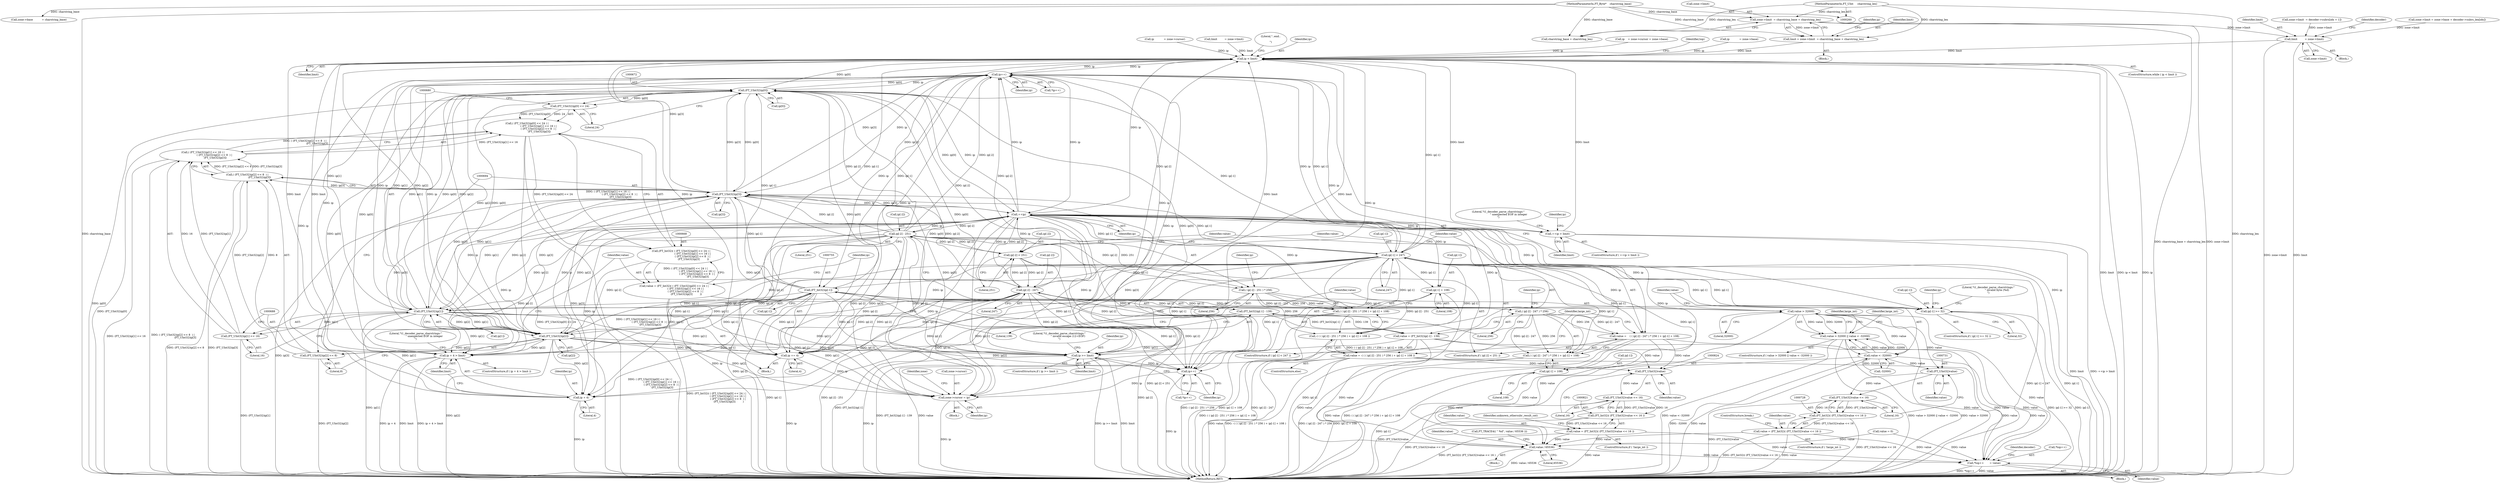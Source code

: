 digraph "0_savannah_f958c48ee431bef8d4d466b40c9cb2d4dbcb7791@integer" {
"1000410" [label="(Call,zone->limit  = charstring_base + charstring_len)"];
"1000262" [label="(MethodParameterIn,FT_Byte*    charstring_base)"];
"1000263" [label="(MethodParameterIn,FT_UInt     charstring_len)"];
"1000408" [label="(Call,limit = zone->limit  = charstring_base + charstring_len)"];
"1000453" [label="(Call,ip < limit)"];
"1000497" [label="(Call,ip++)"];
"1000587" [label="(Call,ip >= limit)"];
"1000596" [label="(Call,ip++)"];
"1002241" [label="(Call,zone->cursor = ip)"];
"1000656" [label="(Call,ip + 4 > limit)"];
"1000657" [label="(Call,ip + 4)"];
"1000671" [label="(Call,(FT_UInt32)ip[0])"];
"1000670" [label="(Call,(FT_UInt32)ip[0] << 24)"];
"1000669" [label="(Call,( (FT_UInt32)ip[0] << 24 ) |\n                            ( (FT_UInt32)ip[1] << 16 ) |\n                            ( (FT_UInt32)ip[2] << 8  ) |\n                              (FT_UInt32)ip[3])"];
"1000667" [label="(Call,(FT_Int32)( ( (FT_UInt32)ip[0] << 24 ) |\n                            ( (FT_UInt32)ip[1] << 16 ) |\n                            ( (FT_UInt32)ip[2] << 8  ) |\n                              (FT_UInt32)ip[3]         ))"];
"1000665" [label="(Call,value = (FT_Int32)( ( (FT_UInt32)ip[0] << 24 ) |\n                            ( (FT_UInt32)ip[1] << 16 ) |\n                            ( (FT_UInt32)ip[2] << 8  ) |\n                              (FT_UInt32)ip[3]         ))"];
"1000703" [label="(Call,value > 32000)"];
"1000702" [label="(Call,value > 32000 || value < -32000)"];
"1000706" [label="(Call,value < -32000)"];
"1000730" [label="(Call,(FT_UInt32)value)"];
"1000729" [label="(Call,(FT_UInt32)value << 16)"];
"1000727" [label="(Call,(FT_Int32)( (FT_UInt32)value << 16 ))"];
"1000725" [label="(Call,value = (FT_Int32)( (FT_UInt32)value << 16 ))"];
"1000899" [label="(Call,value / 65536)"];
"1000902" [label="(Call,*top++       = value)"];
"1000679" [label="(Call,(FT_UInt32)ip[1])"];
"1000678" [label="(Call,(FT_UInt32)ip[1] << 16)"];
"1000677" [label="(Call,( (FT_UInt32)ip[1] << 16 ) |\n                            ( (FT_UInt32)ip[2] << 8  ) |\n                              (FT_UInt32)ip[3])"];
"1000687" [label="(Call,(FT_UInt32)ip[2])"];
"1000686" [label="(Call,(FT_UInt32)ip[2] << 8)"];
"1000685" [label="(Call,( (FT_UInt32)ip[2] << 8  ) |\n                              (FT_UInt32)ip[3])"];
"1000693" [label="(Call,(FT_UInt32)ip[3])"];
"1000698" [label="(Call,ip += 4)"];
"1000765" [label="(Call,++ip)"];
"1000737" [label="(Call,ip[-1] >= 32)"];
"1000745" [label="(Call,ip[-1] < 247)"];
"1000754" [label="(Call,(FT_Int32)ip[-1])"];
"1000753" [label="(Call,(FT_Int32)ip[-1] - 139)"];
"1000751" [label="(Call,value = (FT_Int32)ip[-1] - 139)"];
"1000823" [label="(Call,(FT_UInt32)value)"];
"1000822" [label="(Call,(FT_UInt32)value << 16)"];
"1000820" [label="(Call,(FT_Int32)( (FT_UInt32)value << 16 ))"];
"1000818" [label="(Call,value = (FT_Int32)( (FT_UInt32)value << 16 ))"];
"1000779" [label="(Call,value =    ( ( ip[-2] - 247 ) * 256 ) + ip[-1] + 108)"];
"1000781" [label="(Call,( ( ip[-2] - 247 ) * 256 ) + ip[-1] + 108)"];
"1000790" [label="(Call,ip[-1] + 108)"];
"1000799" [label="(Call,-( ( ( ip[-2] - 251 ) * 256 ) + ip[-1] + 108 ))"];
"1000797" [label="(Call,value = -( ( ( ip[-2] - 251 ) * 256 ) + ip[-1] + 108 ))"];
"1000800" [label="(Call,( ( ip[-2] - 251 ) * 256 ) + ip[-1] + 108)"];
"1000809" [label="(Call,ip[-1] + 108)"];
"1000764" [label="(Call,++ip > limit)"];
"1000773" [label="(Call,ip[-2] < 251)"];
"1000783" [label="(Call,ip[-2] - 247)"];
"1000782" [label="(Call,( ip[-2] - 247 ) * 256)"];
"1000802" [label="(Call,ip[-2] - 251)"];
"1000801" [label="(Call,( ip[-2] - 251 ) * 256)"];
"1002377" [label="(Call,limit         = zone->limit)"];
"1000660" [label="(Identifier,limit)"];
"1002290" [label="(Call,zone->limit  = decoder->subrs[idx + 1])"];
"1000727" [label="(Call,(FT_Int32)( (FT_UInt32)value << 16 ))"];
"1000597" [label="(Identifier,ip)"];
"1000745" [label="(Call,ip[-1] < 247)"];
"1000722" [label="(ControlStructure,if ( !large_int ))"];
"1000744" [label="(ControlStructure,if ( ip[-1] < 247 ))"];
"1000706" [label="(Call,value < -32000)"];
"1000810" [label="(Call,ip[-1])"];
"1000264" [label="(Block,)"];
"1000685" [label="(Call,( (FT_UInt32)ip[2] << 8  ) |\n                              (FT_UInt32)ip[3])"];
"1000693" [label="(Call,(FT_UInt32)ip[3])"];
"1000663" [label="(Literal,\"t1_decoder_parse_charstrings:\"\n                     \" unexpected EOF in integer\n\")"];
"1000760" [label="(Literal,139)"];
"1000780" [label="(Identifier,value)"];
"1000754" [label="(Call,(FT_Int32)ip[-1])"];
"1000738" [label="(Call,ip[-1])"];
"1000417" [label="(Call,ip    = zone->cursor = zone->base)"];
"1000815" [label="(ControlStructure,if ( !large_int ))"];
"1000704" [label="(Identifier,value)"];
"1000689" [label="(Call,ip[2])"];
"1000498" [label="(Identifier,ip)"];
"1000782" [label="(Call,( ip[-2] - 247 ) * 256)"];
"1002241" [label="(Call,zone->cursor = ip)"];
"1000676" [label="(Literal,24)"];
"1000747" [label="(Identifier,ip)"];
"1000736" [label="(ControlStructure,if ( ip[-1] >= 32 ))"];
"1000900" [label="(Identifier,value)"];
"1000497" [label="(Call,ip++)"];
"1000876" [label="(Block,)"];
"1000901" [label="(Literal,65536)"];
"1000818" [label="(Call,value = (FT_Int32)( (FT_UInt32)value << 16 ))"];
"1002384" [label="(Identifier,decoder)"];
"1000819" [label="(Identifier,value)"];
"1000751" [label="(Call,value = (FT_Int32)ip[-1] - 139)"];
"1000700" [label="(Literal,4)"];
"1000799" [label="(Call,-( ( ( ip[-2] - 251 ) * 256 ) + ip[-1] + 108 ))"];
"1000752" [label="(Identifier,value)"];
"1000596" [label="(Call,ip++)"];
"1000679" [label="(Call,(FT_UInt32)ip[1])"];
"1000732" [label="(Identifier,value)"];
"1000496" [label="(Call,*ip++)"];
"1000734" [label="(ControlStructure,break;)"];
"1000906" [label="(Identifier,value)"];
"1000681" [label="(Call,ip[1])"];
"1000669" [label="(Call,( (FT_UInt32)ip[0] << 24 ) |\n                            ( (FT_UInt32)ip[1] << 16 ) |\n                            ( (FT_UInt32)ip[2] << 8  ) |\n                              (FT_UInt32)ip[3])"];
"1000756" [label="(Call,ip[-1])"];
"1000678" [label="(Call,(FT_UInt32)ip[1] << 16)"];
"1002530" [label="(MethodReturn,RET)"];
"1000671" [label="(Call,(FT_UInt32)ip[0])"];
"1000770" [label="(Literal,\"t1_decoder_parse_charstrings:\"\n                         \" unexpected EOF in integer\n\")"];
"1000784" [label="(Call,ip[-2])"];
"1000592" [label="(Literal,\"t1_decoder_parse_charstrings:\"\n                     \" invalid escape (12+EOF)\n\")"];
"1000788" [label="(Literal,247)"];
"1000811" [label="(Identifier,ip)"];
"1000726" [label="(Identifier,value)"];
"1000677" [label="(Call,( (FT_UInt32)ip[1] << 16 ) |\n                            ( (FT_UInt32)ip[2] << 8  ) |\n                              (FT_UInt32)ip[3])"];
"1000699" [label="(Identifier,ip)"];
"1000595" [label="(Call,*ip++)"];
"1000418" [label="(Identifier,ip)"];
"1002245" [label="(Identifier,ip)"];
"1000899" [label="(Call,value / 65536)"];
"1000909" [label="(Identifier,decoder)"];
"1000659" [label="(Literal,4)"];
"1000826" [label="(Literal,16)"];
"1000410" [label="(Call,zone->limit  = charstring_base + charstring_len)"];
"1000588" [label="(Identifier,ip)"];
"1000792" [label="(Identifier,ip)"];
"1000692" [label="(Literal,8)"];
"1000764" [label="(Call,++ip > limit)"];
"1000831" [label="(Literal,\"t1_decoder_parse_charstrings:\"\n                     \" invalid byte (%d)\n\")"];
"1000733" [label="(Literal,16)"];
"1000774" [label="(Call,ip[-2])"];
"1000742" [label="(Literal,32)"];
"1000656" [label="(Call,ip + 4 > limit)"];
"1002247" [label="(Identifier,zone)"];
"1000779" [label="(Call,value =    ( ( ip[-2] - 247 ) * 256 ) + ip[-1] + 108)"];
"1000586" [label="(ControlStructure,if ( ip >= limit ))"];
"1000705" [label="(Literal,32000)"];
"1000655" [label="(ControlStructure,if ( ip + 4 > limit ))"];
"1000459" [label="(Identifier,top)"];
"1000903" [label="(Call,*top++)"];
"1000263" [label="(MethodParameterIn,FT_UInt     charstring_len)"];
"1000737" [label="(Call,ip[-1] >= 32)"];
"1002377" [label="(Call,limit         = zone->limit)"];
"1000452" [label="(ControlStructure,while ( ip < limit ))"];
"1000409" [label="(Identifier,limit)"];
"1000803" [label="(Call,ip[-2])"];
"1000455" [label="(Identifier,limit)"];
"1000795" [label="(Literal,108)"];
"1002181" [label="(Block,)"];
"1000499" [label="(Block,)"];
"1000902" [label="(Call,*top++       = value)"];
"1000823" [label="(Call,(FT_UInt32)value)"];
"1000411" [label="(Call,zone->limit)"];
"1000750" [label="(Literal,247)"];
"1000730" [label="(Call,(FT_UInt32)value)"];
"1000809" [label="(Call,ip[-1] + 108)"];
"1002322" [label="(Call,ip            = zone->base)"];
"1000796" [label="(ControlStructure,else)"];
"1000695" [label="(Call,ip[3])"];
"1000746" [label="(Call,ip[-1])"];
"1002379" [label="(Call,zone->limit)"];
"1002261" [label="(Call,zone->limit = zone->base + decoder->subrs_len[idx])"];
"1000765" [label="(Call,++ip)"];
"1000790" [label="(Call,ip[-1] + 108)"];
"1000814" [label="(Literal,108)"];
"1001597" [label="(Block,)"];
"1000773" [label="(Call,ip[-2] < 251)"];
"1000687" [label="(Call,(FT_UInt32)ip[2])"];
"1000587" [label="(Call,ip >= limit)"];
"1000666" [label="(Identifier,value)"];
"1000468" [label="(Call,value = 0)"];
"1000783" [label="(Call,ip[-2] - 247)"];
"1000658" [label="(Identifier,ip)"];
"1000808" [label="(Literal,256)"];
"1002242" [label="(Call,zone->cursor)"];
"1000791" [label="(Call,ip[-1])"];
"1002372" [label="(Call,ip            = zone->cursor)"];
"1000667" [label="(Call,(FT_Int32)( ( (FT_UInt32)ip[0] << 24 ) |\n                            ( (FT_UInt32)ip[1] << 16 ) |\n                            ( (FT_UInt32)ip[2] << 8  ) |\n                              (FT_UInt32)ip[3]         ))"];
"1000817" [label="(Identifier,large_int)"];
"1000822" [label="(Call,(FT_UInt32)value << 16)"];
"1000665" [label="(Call,value = (FT_Int32)( ( (FT_UInt32)ip[0] << 24 ) |\n                            ( (FT_UInt32)ip[1] << 16 ) |\n                            ( (FT_UInt32)ip[2] << 8  ) |\n                              (FT_UInt32)ip[3]         ))"];
"1000767" [label="(Identifier,limit)"];
"1000725" [label="(Call,value = (FT_Int32)( (FT_UInt32)value << 16 ))"];
"1000896" [label="(Call,FT_TRACE4(( \" %d\", value / 65536 )))"];
"1000684" [label="(Literal,16)"];
"1000798" [label="(Identifier,value)"];
"1002327" [label="(Call,limit         = zone->limit)"];
"1000262" [label="(MethodParameterIn,FT_Byte*    charstring_base)"];
"1000414" [label="(Call,charstring_base + charstring_len)"];
"1000766" [label="(Identifier,ip)"];
"1000753" [label="(Call,(FT_Int32)ip[-1] - 139)"];
"1002518" [label="(Literal,\"..end..\n\n\")"];
"1000801" [label="(Call,( ip[-2] - 251 ) * 256)"];
"1000703" [label="(Call,value > 32000)"];
"1000670" [label="(Call,(FT_UInt32)ip[0] << 24)"];
"1000589" [label="(Identifier,limit)"];
"1000800" [label="(Call,( ( ip[-2] - 251 ) * 256 ) + ip[-1] + 108)"];
"1000454" [label="(Identifier,ip)"];
"1000724" [label="(Identifier,large_int)"];
"1000897" [label="(Block,)"];
"1000807" [label="(Literal,251)"];
"1000708" [label="(Call,-32000)"];
"1000712" [label="(Identifier,large_int)"];
"1000825" [label="(Identifier,value)"];
"1000686" [label="(Call,(FT_UInt32)ip[2] << 8)"];
"1000453" [label="(Call,ip < limit)"];
"1000839" [label="(Identifier,unknown_othersubr_result_cnt)"];
"1000408" [label="(Call,limit = zone->limit  = charstring_base + charstring_len)"];
"1000707" [label="(Identifier,value)"];
"1000781" [label="(Call,( ( ip[-2] - 247 ) * 256 ) + ip[-1] + 108)"];
"1000775" [label="(Identifier,ip)"];
"1000772" [label="(ControlStructure,if ( ip[-2] < 251 ))"];
"1002378" [label="(Identifier,limit)"];
"1000763" [label="(ControlStructure,if ( ++ip > limit ))"];
"1000802" [label="(Call,ip[-2] - 251)"];
"1000698" [label="(Call,ip += 4)"];
"1000789" [label="(Literal,256)"];
"1000820" [label="(Call,(FT_Int32)( (FT_UInt32)value << 16 ))"];
"1000702" [label="(Call,value > 32000 || value < -32000)"];
"1000701" [label="(ControlStructure,if ( value > 32000 || value < -32000 ))"];
"1000673" [label="(Call,ip[0])"];
"1000657" [label="(Call,ip + 4)"];
"1000778" [label="(Literal,251)"];
"1000403" [label="(Call,zone->base           = charstring_base)"];
"1000797" [label="(Call,value = -( ( ( ip[-2] - 251 ) * 256 ) + ip[-1] + 108 ))"];
"1000729" [label="(Call,(FT_UInt32)value << 16)"];
"1000410" -> "1000408"  [label="AST: "];
"1000410" -> "1000414"  [label="CFG: "];
"1000411" -> "1000410"  [label="AST: "];
"1000414" -> "1000410"  [label="AST: "];
"1000408" -> "1000410"  [label="CFG: "];
"1000410" -> "1002530"  [label="DDG: zone->limit"];
"1000410" -> "1002530"  [label="DDG: charstring_base + charstring_len"];
"1000410" -> "1000408"  [label="DDG: zone->limit"];
"1000262" -> "1000410"  [label="DDG: charstring_base"];
"1000263" -> "1000410"  [label="DDG: charstring_len"];
"1000410" -> "1002377"  [label="DDG: zone->limit"];
"1000262" -> "1000260"  [label="AST: "];
"1000262" -> "1002530"  [label="DDG: charstring_base"];
"1000262" -> "1000403"  [label="DDG: charstring_base"];
"1000262" -> "1000408"  [label="DDG: charstring_base"];
"1000262" -> "1000414"  [label="DDG: charstring_base"];
"1000263" -> "1000260"  [label="AST: "];
"1000263" -> "1002530"  [label="DDG: charstring_len"];
"1000263" -> "1000408"  [label="DDG: charstring_len"];
"1000263" -> "1000414"  [label="DDG: charstring_len"];
"1000408" -> "1000264"  [label="AST: "];
"1000409" -> "1000408"  [label="AST: "];
"1000418" -> "1000408"  [label="CFG: "];
"1000408" -> "1000453"  [label="DDG: limit"];
"1000453" -> "1000452"  [label="AST: "];
"1000453" -> "1000455"  [label="CFG: "];
"1000454" -> "1000453"  [label="AST: "];
"1000455" -> "1000453"  [label="AST: "];
"1000459" -> "1000453"  [label="CFG: "];
"1002518" -> "1000453"  [label="CFG: "];
"1000453" -> "1002530"  [label="DDG: limit"];
"1000453" -> "1002530"  [label="DDG: ip < limit"];
"1000453" -> "1002530"  [label="DDG: ip"];
"1000693" -> "1000453"  [label="DDG: ip[3]"];
"1000687" -> "1000453"  [label="DDG: ip[2]"];
"1000802" -> "1000453"  [label="DDG: ip[-2]"];
"1000497" -> "1000453"  [label="DDG: ip"];
"1000596" -> "1000453"  [label="DDG: ip"];
"1000698" -> "1000453"  [label="DDG: ip"];
"1000783" -> "1000453"  [label="DDG: ip[-2]"];
"1000765" -> "1000453"  [label="DDG: ip"];
"1000417" -> "1000453"  [label="DDG: ip"];
"1000671" -> "1000453"  [label="DDG: ip[0]"];
"1000754" -> "1000453"  [label="DDG: ip[-1]"];
"1000679" -> "1000453"  [label="DDG: ip[1]"];
"1002322" -> "1000453"  [label="DDG: ip"];
"1002372" -> "1000453"  [label="DDG: ip"];
"1000745" -> "1000453"  [label="DDG: ip[-1]"];
"1000587" -> "1000453"  [label="DDG: limit"];
"1000656" -> "1000453"  [label="DDG: limit"];
"1000764" -> "1000453"  [label="DDG: limit"];
"1002377" -> "1000453"  [label="DDG: limit"];
"1002327" -> "1000453"  [label="DDG: limit"];
"1000453" -> "1000497"  [label="DDG: ip"];
"1000453" -> "1000587"  [label="DDG: limit"];
"1000453" -> "1000656"  [label="DDG: limit"];
"1000453" -> "1000764"  [label="DDG: limit"];
"1000497" -> "1000496"  [label="AST: "];
"1000497" -> "1000498"  [label="CFG: "];
"1000498" -> "1000497"  [label="AST: "];
"1000496" -> "1000497"  [label="CFG: "];
"1000497" -> "1002530"  [label="DDG: ip"];
"1000693" -> "1000497"  [label="DDG: ip[3]"];
"1000687" -> "1000497"  [label="DDG: ip[2]"];
"1000802" -> "1000497"  [label="DDG: ip[-2]"];
"1000783" -> "1000497"  [label="DDG: ip[-2]"];
"1000671" -> "1000497"  [label="DDG: ip[0]"];
"1000679" -> "1000497"  [label="DDG: ip[1]"];
"1000754" -> "1000497"  [label="DDG: ip[-1]"];
"1000745" -> "1000497"  [label="DDG: ip[-1]"];
"1000765" -> "1000497"  [label="DDG: ip"];
"1000497" -> "1000587"  [label="DDG: ip"];
"1000497" -> "1000656"  [label="DDG: ip"];
"1000497" -> "1000657"  [label="DDG: ip"];
"1000497" -> "1000671"  [label="DDG: ip"];
"1000497" -> "1000679"  [label="DDG: ip"];
"1000497" -> "1000687"  [label="DDG: ip"];
"1000497" -> "1000693"  [label="DDG: ip"];
"1000497" -> "1000698"  [label="DDG: ip"];
"1000497" -> "1000737"  [label="DDG: ip"];
"1000497" -> "1000745"  [label="DDG: ip"];
"1000497" -> "1000754"  [label="DDG: ip"];
"1000497" -> "1000765"  [label="DDG: ip"];
"1000497" -> "1002241"  [label="DDG: ip"];
"1000587" -> "1000586"  [label="AST: "];
"1000587" -> "1000589"  [label="CFG: "];
"1000588" -> "1000587"  [label="AST: "];
"1000589" -> "1000587"  [label="AST: "];
"1000592" -> "1000587"  [label="CFG: "];
"1000597" -> "1000587"  [label="CFG: "];
"1000587" -> "1002530"  [label="DDG: limit"];
"1000587" -> "1002530"  [label="DDG: ip"];
"1000587" -> "1002530"  [label="DDG: ip >= limit"];
"1000693" -> "1000587"  [label="DDG: ip[3]"];
"1000687" -> "1000587"  [label="DDG: ip[2]"];
"1000802" -> "1000587"  [label="DDG: ip[-2]"];
"1000783" -> "1000587"  [label="DDG: ip[-2]"];
"1000671" -> "1000587"  [label="DDG: ip[0]"];
"1000754" -> "1000587"  [label="DDG: ip[-1]"];
"1000679" -> "1000587"  [label="DDG: ip[1]"];
"1000745" -> "1000587"  [label="DDG: ip[-1]"];
"1000765" -> "1000587"  [label="DDG: ip"];
"1000587" -> "1000596"  [label="DDG: ip"];
"1000596" -> "1000595"  [label="AST: "];
"1000596" -> "1000597"  [label="CFG: "];
"1000597" -> "1000596"  [label="AST: "];
"1000595" -> "1000596"  [label="CFG: "];
"1000596" -> "1002530"  [label="DDG: ip"];
"1000693" -> "1000596"  [label="DDG: ip[3]"];
"1000687" -> "1000596"  [label="DDG: ip[2]"];
"1000802" -> "1000596"  [label="DDG: ip[-2]"];
"1000783" -> "1000596"  [label="DDG: ip[-2]"];
"1000671" -> "1000596"  [label="DDG: ip[0]"];
"1000754" -> "1000596"  [label="DDG: ip[-1]"];
"1000679" -> "1000596"  [label="DDG: ip[1]"];
"1000745" -> "1000596"  [label="DDG: ip[-1]"];
"1000765" -> "1000596"  [label="DDG: ip"];
"1000596" -> "1002241"  [label="DDG: ip"];
"1002241" -> "1002181"  [label="AST: "];
"1002241" -> "1002245"  [label="CFG: "];
"1002242" -> "1002241"  [label="AST: "];
"1002245" -> "1002241"  [label="AST: "];
"1002247" -> "1002241"  [label="CFG: "];
"1002241" -> "1002530"  [label="DDG: ip"];
"1000693" -> "1002241"  [label="DDG: ip[3]"];
"1000687" -> "1002241"  [label="DDG: ip[2]"];
"1000802" -> "1002241"  [label="DDG: ip[-2]"];
"1000698" -> "1002241"  [label="DDG: ip"];
"1000783" -> "1002241"  [label="DDG: ip[-2]"];
"1000765" -> "1002241"  [label="DDG: ip"];
"1000671" -> "1002241"  [label="DDG: ip[0]"];
"1000754" -> "1002241"  [label="DDG: ip[-1]"];
"1000679" -> "1002241"  [label="DDG: ip[1]"];
"1000745" -> "1002241"  [label="DDG: ip[-1]"];
"1000656" -> "1000655"  [label="AST: "];
"1000656" -> "1000660"  [label="CFG: "];
"1000657" -> "1000656"  [label="AST: "];
"1000660" -> "1000656"  [label="AST: "];
"1000663" -> "1000656"  [label="CFG: "];
"1000666" -> "1000656"  [label="CFG: "];
"1000656" -> "1002530"  [label="DDG: ip + 4 > limit"];
"1000656" -> "1002530"  [label="DDG: limit"];
"1000656" -> "1002530"  [label="DDG: ip + 4"];
"1000693" -> "1000656"  [label="DDG: ip[3]"];
"1000687" -> "1000656"  [label="DDG: ip[2]"];
"1000802" -> "1000656"  [label="DDG: ip[-2]"];
"1000783" -> "1000656"  [label="DDG: ip[-2]"];
"1000671" -> "1000656"  [label="DDG: ip[0]"];
"1000754" -> "1000656"  [label="DDG: ip[-1]"];
"1000679" -> "1000656"  [label="DDG: ip[1]"];
"1000745" -> "1000656"  [label="DDG: ip[-1]"];
"1000765" -> "1000656"  [label="DDG: ip"];
"1000657" -> "1000659"  [label="CFG: "];
"1000658" -> "1000657"  [label="AST: "];
"1000659" -> "1000657"  [label="AST: "];
"1000660" -> "1000657"  [label="CFG: "];
"1000657" -> "1002530"  [label="DDG: ip"];
"1000693" -> "1000657"  [label="DDG: ip[3]"];
"1000687" -> "1000657"  [label="DDG: ip[2]"];
"1000802" -> "1000657"  [label="DDG: ip[-2]"];
"1000783" -> "1000657"  [label="DDG: ip[-2]"];
"1000671" -> "1000657"  [label="DDG: ip[0]"];
"1000754" -> "1000657"  [label="DDG: ip[-1]"];
"1000679" -> "1000657"  [label="DDG: ip[1]"];
"1000745" -> "1000657"  [label="DDG: ip[-1]"];
"1000765" -> "1000657"  [label="DDG: ip"];
"1000671" -> "1000670"  [label="AST: "];
"1000671" -> "1000673"  [label="CFG: "];
"1000672" -> "1000671"  [label="AST: "];
"1000673" -> "1000671"  [label="AST: "];
"1000676" -> "1000671"  [label="CFG: "];
"1000671" -> "1002530"  [label="DDG: ip[0]"];
"1000671" -> "1000670"  [label="DDG: ip[0]"];
"1000693" -> "1000671"  [label="DDG: ip[3]"];
"1000687" -> "1000671"  [label="DDG: ip[2]"];
"1000802" -> "1000671"  [label="DDG: ip[-2]"];
"1000783" -> "1000671"  [label="DDG: ip[-2]"];
"1000754" -> "1000671"  [label="DDG: ip[-1]"];
"1000679" -> "1000671"  [label="DDG: ip[1]"];
"1000745" -> "1000671"  [label="DDG: ip[-1]"];
"1000765" -> "1000671"  [label="DDG: ip"];
"1000671" -> "1000679"  [label="DDG: ip[0]"];
"1000671" -> "1000687"  [label="DDG: ip[0]"];
"1000671" -> "1000693"  [label="DDG: ip[0]"];
"1000671" -> "1000698"  [label="DDG: ip[0]"];
"1000671" -> "1000765"  [label="DDG: ip[0]"];
"1000670" -> "1000669"  [label="AST: "];
"1000670" -> "1000676"  [label="CFG: "];
"1000676" -> "1000670"  [label="AST: "];
"1000680" -> "1000670"  [label="CFG: "];
"1000670" -> "1002530"  [label="DDG: (FT_UInt32)ip[0]"];
"1000670" -> "1000669"  [label="DDG: (FT_UInt32)ip[0]"];
"1000670" -> "1000669"  [label="DDG: 24"];
"1000669" -> "1000667"  [label="AST: "];
"1000669" -> "1000677"  [label="CFG: "];
"1000677" -> "1000669"  [label="AST: "];
"1000667" -> "1000669"  [label="CFG: "];
"1000669" -> "1002530"  [label="DDG: ( (FT_UInt32)ip[1] << 16 ) |\n                            ( (FT_UInt32)ip[2] << 8  ) |\n                              (FT_UInt32)ip[3]"];
"1000669" -> "1002530"  [label="DDG: (FT_UInt32)ip[0] << 24"];
"1000669" -> "1000667"  [label="DDG: (FT_UInt32)ip[0] << 24"];
"1000669" -> "1000667"  [label="DDG: ( (FT_UInt32)ip[1] << 16 ) |\n                            ( (FT_UInt32)ip[2] << 8  ) |\n                              (FT_UInt32)ip[3]"];
"1000677" -> "1000669"  [label="DDG: (FT_UInt32)ip[1] << 16"];
"1000677" -> "1000669"  [label="DDG: ( (FT_UInt32)ip[2] << 8  ) |\n                              (FT_UInt32)ip[3]"];
"1000667" -> "1000665"  [label="AST: "];
"1000668" -> "1000667"  [label="AST: "];
"1000665" -> "1000667"  [label="CFG: "];
"1000667" -> "1002530"  [label="DDG: ( (FT_UInt32)ip[0] << 24 ) |\n                            ( (FT_UInt32)ip[1] << 16 ) |\n                            ( (FT_UInt32)ip[2] << 8  ) |\n                              (FT_UInt32)ip[3]"];
"1000667" -> "1000665"  [label="DDG: ( (FT_UInt32)ip[0] << 24 ) |\n                            ( (FT_UInt32)ip[1] << 16 ) |\n                            ( (FT_UInt32)ip[2] << 8  ) |\n                              (FT_UInt32)ip[3]"];
"1000665" -> "1000499"  [label="AST: "];
"1000666" -> "1000665"  [label="AST: "];
"1000699" -> "1000665"  [label="CFG: "];
"1000665" -> "1002530"  [label="DDG: (FT_Int32)( ( (FT_UInt32)ip[0] << 24 ) |\n                            ( (FT_UInt32)ip[1] << 16 ) |\n                            ( (FT_UInt32)ip[2] << 8  ) |\n                              (FT_UInt32)ip[3]         )"];
"1000665" -> "1000703"  [label="DDG: value"];
"1000703" -> "1000702"  [label="AST: "];
"1000703" -> "1000705"  [label="CFG: "];
"1000704" -> "1000703"  [label="AST: "];
"1000705" -> "1000703"  [label="AST: "];
"1000707" -> "1000703"  [label="CFG: "];
"1000702" -> "1000703"  [label="CFG: "];
"1000703" -> "1002530"  [label="DDG: value"];
"1000703" -> "1000702"  [label="DDG: value"];
"1000703" -> "1000702"  [label="DDG: 32000"];
"1000703" -> "1000706"  [label="DDG: value"];
"1000703" -> "1000730"  [label="DDG: value"];
"1000703" -> "1000899"  [label="DDG: value"];
"1000703" -> "1000902"  [label="DDG: value"];
"1000702" -> "1000701"  [label="AST: "];
"1000702" -> "1000706"  [label="CFG: "];
"1000706" -> "1000702"  [label="AST: "];
"1000712" -> "1000702"  [label="CFG: "];
"1000724" -> "1000702"  [label="CFG: "];
"1000702" -> "1002530"  [label="DDG: value < -32000"];
"1000702" -> "1002530"  [label="DDG: value > 32000 || value < -32000"];
"1000702" -> "1002530"  [label="DDG: value > 32000"];
"1000706" -> "1000702"  [label="DDG: value"];
"1000706" -> "1000702"  [label="DDG: -32000"];
"1000706" -> "1000708"  [label="CFG: "];
"1000707" -> "1000706"  [label="AST: "];
"1000708" -> "1000706"  [label="AST: "];
"1000706" -> "1002530"  [label="DDG: -32000"];
"1000706" -> "1002530"  [label="DDG: value"];
"1000708" -> "1000706"  [label="DDG: 32000"];
"1000706" -> "1000730"  [label="DDG: value"];
"1000706" -> "1000899"  [label="DDG: value"];
"1000706" -> "1000902"  [label="DDG: value"];
"1000730" -> "1000729"  [label="AST: "];
"1000730" -> "1000732"  [label="CFG: "];
"1000731" -> "1000730"  [label="AST: "];
"1000732" -> "1000730"  [label="AST: "];
"1000733" -> "1000730"  [label="CFG: "];
"1000730" -> "1000729"  [label="DDG: value"];
"1000729" -> "1000727"  [label="AST: "];
"1000729" -> "1000733"  [label="CFG: "];
"1000733" -> "1000729"  [label="AST: "];
"1000727" -> "1000729"  [label="CFG: "];
"1000729" -> "1002530"  [label="DDG: (FT_UInt32)value"];
"1000729" -> "1000727"  [label="DDG: (FT_UInt32)value"];
"1000729" -> "1000727"  [label="DDG: 16"];
"1000727" -> "1000725"  [label="AST: "];
"1000728" -> "1000727"  [label="AST: "];
"1000725" -> "1000727"  [label="CFG: "];
"1000727" -> "1002530"  [label="DDG: (FT_UInt32)value << 16"];
"1000727" -> "1000725"  [label="DDG: (FT_UInt32)value << 16"];
"1000725" -> "1000722"  [label="AST: "];
"1000726" -> "1000725"  [label="AST: "];
"1000734" -> "1000725"  [label="CFG: "];
"1000725" -> "1002530"  [label="DDG: (FT_Int32)( (FT_UInt32)value << 16 )"];
"1000725" -> "1002530"  [label="DDG: value"];
"1000725" -> "1000899"  [label="DDG: value"];
"1000725" -> "1000902"  [label="DDG: value"];
"1000899" -> "1000897"  [label="AST: "];
"1000899" -> "1000901"  [label="CFG: "];
"1000900" -> "1000899"  [label="AST: "];
"1000901" -> "1000899"  [label="AST: "];
"1000896" -> "1000899"  [label="CFG: "];
"1000899" -> "1002530"  [label="DDG: value / 65536"];
"1000779" -> "1000899"  [label="DDG: value"];
"1000468" -> "1000899"  [label="DDG: value"];
"1000751" -> "1000899"  [label="DDG: value"];
"1000818" -> "1000899"  [label="DDG: value"];
"1000797" -> "1000899"  [label="DDG: value"];
"1000899" -> "1000902"  [label="DDG: value"];
"1000902" -> "1000876"  [label="AST: "];
"1000902" -> "1000906"  [label="CFG: "];
"1000903" -> "1000902"  [label="AST: "];
"1000906" -> "1000902"  [label="AST: "];
"1000909" -> "1000902"  [label="CFG: "];
"1000902" -> "1002530"  [label="DDG: value"];
"1000902" -> "1002530"  [label="DDG: *top++"];
"1000779" -> "1000902"  [label="DDG: value"];
"1000468" -> "1000902"  [label="DDG: value"];
"1000751" -> "1000902"  [label="DDG: value"];
"1000818" -> "1000902"  [label="DDG: value"];
"1000797" -> "1000902"  [label="DDG: value"];
"1000679" -> "1000678"  [label="AST: "];
"1000679" -> "1000681"  [label="CFG: "];
"1000680" -> "1000679"  [label="AST: "];
"1000681" -> "1000679"  [label="AST: "];
"1000684" -> "1000679"  [label="CFG: "];
"1000679" -> "1002530"  [label="DDG: ip[1]"];
"1000679" -> "1000678"  [label="DDG: ip[1]"];
"1000693" -> "1000679"  [label="DDG: ip[3]"];
"1000687" -> "1000679"  [label="DDG: ip[2]"];
"1000802" -> "1000679"  [label="DDG: ip[-2]"];
"1000783" -> "1000679"  [label="DDG: ip[-2]"];
"1000754" -> "1000679"  [label="DDG: ip[-1]"];
"1000745" -> "1000679"  [label="DDG: ip[-1]"];
"1000765" -> "1000679"  [label="DDG: ip"];
"1000679" -> "1000687"  [label="DDG: ip[1]"];
"1000679" -> "1000693"  [label="DDG: ip[1]"];
"1000679" -> "1000698"  [label="DDG: ip[1]"];
"1000679" -> "1000765"  [label="DDG: ip[1]"];
"1000678" -> "1000677"  [label="AST: "];
"1000678" -> "1000684"  [label="CFG: "];
"1000684" -> "1000678"  [label="AST: "];
"1000688" -> "1000678"  [label="CFG: "];
"1000678" -> "1002530"  [label="DDG: (FT_UInt32)ip[1]"];
"1000678" -> "1000677"  [label="DDG: (FT_UInt32)ip[1]"];
"1000678" -> "1000677"  [label="DDG: 16"];
"1000677" -> "1000685"  [label="CFG: "];
"1000685" -> "1000677"  [label="AST: "];
"1000677" -> "1002530"  [label="DDG: (FT_UInt32)ip[1] << 16"];
"1000677" -> "1002530"  [label="DDG: ( (FT_UInt32)ip[2] << 8  ) |\n                              (FT_UInt32)ip[3]"];
"1000685" -> "1000677"  [label="DDG: (FT_UInt32)ip[2] << 8"];
"1000685" -> "1000677"  [label="DDG: (FT_UInt32)ip[3]"];
"1000687" -> "1000686"  [label="AST: "];
"1000687" -> "1000689"  [label="CFG: "];
"1000688" -> "1000687"  [label="AST: "];
"1000689" -> "1000687"  [label="AST: "];
"1000692" -> "1000687"  [label="CFG: "];
"1000687" -> "1002530"  [label="DDG: ip[2]"];
"1000687" -> "1000686"  [label="DDG: ip[2]"];
"1000693" -> "1000687"  [label="DDG: ip[3]"];
"1000802" -> "1000687"  [label="DDG: ip[-2]"];
"1000783" -> "1000687"  [label="DDG: ip[-2]"];
"1000754" -> "1000687"  [label="DDG: ip[-1]"];
"1000745" -> "1000687"  [label="DDG: ip[-1]"];
"1000765" -> "1000687"  [label="DDG: ip"];
"1000687" -> "1000693"  [label="DDG: ip[2]"];
"1000687" -> "1000698"  [label="DDG: ip[2]"];
"1000687" -> "1000765"  [label="DDG: ip[2]"];
"1000686" -> "1000685"  [label="AST: "];
"1000686" -> "1000692"  [label="CFG: "];
"1000692" -> "1000686"  [label="AST: "];
"1000694" -> "1000686"  [label="CFG: "];
"1000686" -> "1002530"  [label="DDG: (FT_UInt32)ip[2]"];
"1000686" -> "1000685"  [label="DDG: (FT_UInt32)ip[2]"];
"1000686" -> "1000685"  [label="DDG: 8"];
"1000685" -> "1000693"  [label="CFG: "];
"1000693" -> "1000685"  [label="AST: "];
"1000685" -> "1002530"  [label="DDG: (FT_UInt32)ip[3]"];
"1000685" -> "1002530"  [label="DDG: (FT_UInt32)ip[2] << 8"];
"1000693" -> "1000685"  [label="DDG: ip[3]"];
"1000693" -> "1000695"  [label="CFG: "];
"1000694" -> "1000693"  [label="AST: "];
"1000695" -> "1000693"  [label="AST: "];
"1000693" -> "1002530"  [label="DDG: ip[3]"];
"1000802" -> "1000693"  [label="DDG: ip[-2]"];
"1000783" -> "1000693"  [label="DDG: ip[-2]"];
"1000754" -> "1000693"  [label="DDG: ip[-1]"];
"1000745" -> "1000693"  [label="DDG: ip[-1]"];
"1000765" -> "1000693"  [label="DDG: ip"];
"1000693" -> "1000698"  [label="DDG: ip[3]"];
"1000693" -> "1000765"  [label="DDG: ip[3]"];
"1000698" -> "1000499"  [label="AST: "];
"1000698" -> "1000700"  [label="CFG: "];
"1000699" -> "1000698"  [label="AST: "];
"1000700" -> "1000698"  [label="AST: "];
"1000704" -> "1000698"  [label="CFG: "];
"1000698" -> "1002530"  [label="DDG: ip"];
"1000802" -> "1000698"  [label="DDG: ip[-2]"];
"1000783" -> "1000698"  [label="DDG: ip[-2]"];
"1000754" -> "1000698"  [label="DDG: ip[-1]"];
"1000745" -> "1000698"  [label="DDG: ip[-1]"];
"1000765" -> "1000698"  [label="DDG: ip"];
"1000765" -> "1000764"  [label="AST: "];
"1000765" -> "1000766"  [label="CFG: "];
"1000766" -> "1000765"  [label="AST: "];
"1000767" -> "1000765"  [label="CFG: "];
"1000765" -> "1002530"  [label="DDG: ip"];
"1000765" -> "1000737"  [label="DDG: ip"];
"1000765" -> "1000764"  [label="DDG: ip"];
"1000802" -> "1000765"  [label="DDG: ip[-2]"];
"1000745" -> "1000765"  [label="DDG: ip[-1]"];
"1000783" -> "1000765"  [label="DDG: ip[-2]"];
"1000765" -> "1000773"  [label="DDG: ip"];
"1000765" -> "1000779"  [label="DDG: ip"];
"1000765" -> "1000783"  [label="DDG: ip"];
"1000765" -> "1000781"  [label="DDG: ip"];
"1000765" -> "1000790"  [label="DDG: ip"];
"1000765" -> "1000799"  [label="DDG: ip"];
"1000765" -> "1000802"  [label="DDG: ip"];
"1000765" -> "1000800"  [label="DDG: ip"];
"1000765" -> "1000809"  [label="DDG: ip"];
"1000737" -> "1000736"  [label="AST: "];
"1000737" -> "1000742"  [label="CFG: "];
"1000738" -> "1000737"  [label="AST: "];
"1000742" -> "1000737"  [label="AST: "];
"1000747" -> "1000737"  [label="CFG: "];
"1000831" -> "1000737"  [label="CFG: "];
"1000737" -> "1002530"  [label="DDG: ip[-1]"];
"1000737" -> "1002530"  [label="DDG: ip[-1] >= 32"];
"1000754" -> "1000737"  [label="DDG: ip[-1]"];
"1000745" -> "1000737"  [label="DDG: ip[-1]"];
"1000737" -> "1000745"  [label="DDG: ip[-1]"];
"1000745" -> "1000744"  [label="AST: "];
"1000745" -> "1000750"  [label="CFG: "];
"1000746" -> "1000745"  [label="AST: "];
"1000750" -> "1000745"  [label="AST: "];
"1000752" -> "1000745"  [label="CFG: "];
"1000766" -> "1000745"  [label="CFG: "];
"1000745" -> "1002530"  [label="DDG: ip[-1] < 247"];
"1000745" -> "1002530"  [label="DDG: ip[-1]"];
"1000745" -> "1000754"  [label="DDG: ip[-1]"];
"1000745" -> "1000779"  [label="DDG: ip[-1]"];
"1000745" -> "1000781"  [label="DDG: ip[-1]"];
"1000745" -> "1000790"  [label="DDG: ip[-1]"];
"1000745" -> "1000799"  [label="DDG: ip[-1]"];
"1000745" -> "1000800"  [label="DDG: ip[-1]"];
"1000745" -> "1000809"  [label="DDG: ip[-1]"];
"1000754" -> "1000753"  [label="AST: "];
"1000754" -> "1000756"  [label="CFG: "];
"1000755" -> "1000754"  [label="AST: "];
"1000756" -> "1000754"  [label="AST: "];
"1000760" -> "1000754"  [label="CFG: "];
"1000754" -> "1002530"  [label="DDG: ip[-1]"];
"1000754" -> "1000753"  [label="DDG: ip[-1]"];
"1000753" -> "1000751"  [label="AST: "];
"1000753" -> "1000760"  [label="CFG: "];
"1000760" -> "1000753"  [label="AST: "];
"1000751" -> "1000753"  [label="CFG: "];
"1000753" -> "1002530"  [label="DDG: (FT_Int32)ip[-1]"];
"1000753" -> "1000751"  [label="DDG: (FT_Int32)ip[-1]"];
"1000753" -> "1000751"  [label="DDG: 139"];
"1000751" -> "1000744"  [label="AST: "];
"1000752" -> "1000751"  [label="AST: "];
"1000817" -> "1000751"  [label="CFG: "];
"1000751" -> "1002530"  [label="DDG: (FT_Int32)ip[-1] - 139"];
"1000751" -> "1002530"  [label="DDG: value"];
"1000751" -> "1000823"  [label="DDG: value"];
"1000823" -> "1000822"  [label="AST: "];
"1000823" -> "1000825"  [label="CFG: "];
"1000824" -> "1000823"  [label="AST: "];
"1000825" -> "1000823"  [label="AST: "];
"1000826" -> "1000823"  [label="CFG: "];
"1000823" -> "1000822"  [label="DDG: value"];
"1000779" -> "1000823"  [label="DDG: value"];
"1000797" -> "1000823"  [label="DDG: value"];
"1000822" -> "1000820"  [label="AST: "];
"1000822" -> "1000826"  [label="CFG: "];
"1000826" -> "1000822"  [label="AST: "];
"1000820" -> "1000822"  [label="CFG: "];
"1000822" -> "1002530"  [label="DDG: (FT_UInt32)value"];
"1000822" -> "1000820"  [label="DDG: (FT_UInt32)value"];
"1000822" -> "1000820"  [label="DDG: 16"];
"1000820" -> "1000818"  [label="AST: "];
"1000821" -> "1000820"  [label="AST: "];
"1000818" -> "1000820"  [label="CFG: "];
"1000820" -> "1002530"  [label="DDG: (FT_UInt32)value << 16"];
"1000820" -> "1000818"  [label="DDG: (FT_UInt32)value << 16"];
"1000818" -> "1000815"  [label="AST: "];
"1000819" -> "1000818"  [label="AST: "];
"1000839" -> "1000818"  [label="CFG: "];
"1000818" -> "1002530"  [label="DDG: (FT_Int32)( (FT_UInt32)value << 16 )"];
"1000818" -> "1002530"  [label="DDG: value"];
"1000779" -> "1000772"  [label="AST: "];
"1000779" -> "1000781"  [label="CFG: "];
"1000780" -> "1000779"  [label="AST: "];
"1000781" -> "1000779"  [label="AST: "];
"1000817" -> "1000779"  [label="CFG: "];
"1000779" -> "1002530"  [label="DDG: value"];
"1000779" -> "1002530"  [label="DDG: ( ( ip[-2] - 247 ) * 256 ) + ip[-1] + 108"];
"1000782" -> "1000779"  [label="DDG: ip[-2] - 247"];
"1000782" -> "1000779"  [label="DDG: 256"];
"1000781" -> "1000790"  [label="CFG: "];
"1000782" -> "1000781"  [label="AST: "];
"1000790" -> "1000781"  [label="AST: "];
"1000781" -> "1002530"  [label="DDG: ip[-1] + 108"];
"1000781" -> "1002530"  [label="DDG: ( ip[-2] - 247 ) * 256"];
"1000782" -> "1000781"  [label="DDG: ip[-2] - 247"];
"1000782" -> "1000781"  [label="DDG: 256"];
"1000790" -> "1000795"  [label="CFG: "];
"1000791" -> "1000790"  [label="AST: "];
"1000795" -> "1000790"  [label="AST: "];
"1000790" -> "1002530"  [label="DDG: ip[-1]"];
"1000799" -> "1000797"  [label="AST: "];
"1000799" -> "1000800"  [label="CFG: "];
"1000800" -> "1000799"  [label="AST: "];
"1000797" -> "1000799"  [label="CFG: "];
"1000799" -> "1002530"  [label="DDG: ( ( ip[-2] - 251 ) * 256 ) + ip[-1] + 108"];
"1000799" -> "1000797"  [label="DDG: ( ( ip[-2] - 251 ) * 256 ) + ip[-1] + 108"];
"1000801" -> "1000799"  [label="DDG: ip[-2] - 251"];
"1000801" -> "1000799"  [label="DDG: 256"];
"1000797" -> "1000796"  [label="AST: "];
"1000798" -> "1000797"  [label="AST: "];
"1000817" -> "1000797"  [label="CFG: "];
"1000797" -> "1002530"  [label="DDG: -( ( ( ip[-2] - 251 ) * 256 ) + ip[-1] + 108 )"];
"1000797" -> "1002530"  [label="DDG: value"];
"1000800" -> "1000809"  [label="CFG: "];
"1000801" -> "1000800"  [label="AST: "];
"1000809" -> "1000800"  [label="AST: "];
"1000800" -> "1002530"  [label="DDG: ip[-1] + 108"];
"1000800" -> "1002530"  [label="DDG: ( ip[-2] - 251 ) * 256"];
"1000801" -> "1000800"  [label="DDG: ip[-2] - 251"];
"1000801" -> "1000800"  [label="DDG: 256"];
"1000809" -> "1000814"  [label="CFG: "];
"1000810" -> "1000809"  [label="AST: "];
"1000814" -> "1000809"  [label="AST: "];
"1000809" -> "1002530"  [label="DDG: ip[-1]"];
"1000764" -> "1000763"  [label="AST: "];
"1000764" -> "1000767"  [label="CFG: "];
"1000767" -> "1000764"  [label="AST: "];
"1000770" -> "1000764"  [label="CFG: "];
"1000775" -> "1000764"  [label="CFG: "];
"1000764" -> "1002530"  [label="DDG: limit"];
"1000764" -> "1002530"  [label="DDG: ++ip > limit"];
"1000773" -> "1000772"  [label="AST: "];
"1000773" -> "1000778"  [label="CFG: "];
"1000774" -> "1000773"  [label="AST: "];
"1000778" -> "1000773"  [label="AST: "];
"1000780" -> "1000773"  [label="CFG: "];
"1000798" -> "1000773"  [label="CFG: "];
"1000773" -> "1002530"  [label="DDG: ip[-2] < 251"];
"1000802" -> "1000773"  [label="DDG: ip[-2]"];
"1000783" -> "1000773"  [label="DDG: ip[-2]"];
"1000773" -> "1000783"  [label="DDG: ip[-2]"];
"1000773" -> "1000802"  [label="DDG: ip[-2]"];
"1000783" -> "1000782"  [label="AST: "];
"1000783" -> "1000788"  [label="CFG: "];
"1000784" -> "1000783"  [label="AST: "];
"1000788" -> "1000783"  [label="AST: "];
"1000789" -> "1000783"  [label="CFG: "];
"1000783" -> "1002530"  [label="DDG: ip[-2]"];
"1000783" -> "1000782"  [label="DDG: ip[-2]"];
"1000783" -> "1000782"  [label="DDG: 247"];
"1000782" -> "1000789"  [label="CFG: "];
"1000789" -> "1000782"  [label="AST: "];
"1000792" -> "1000782"  [label="CFG: "];
"1000782" -> "1002530"  [label="DDG: ip[-2] - 247"];
"1000802" -> "1000801"  [label="AST: "];
"1000802" -> "1000807"  [label="CFG: "];
"1000803" -> "1000802"  [label="AST: "];
"1000807" -> "1000802"  [label="AST: "];
"1000808" -> "1000802"  [label="CFG: "];
"1000802" -> "1002530"  [label="DDG: ip[-2]"];
"1000802" -> "1000801"  [label="DDG: ip[-2]"];
"1000802" -> "1000801"  [label="DDG: 251"];
"1000801" -> "1000808"  [label="CFG: "];
"1000808" -> "1000801"  [label="AST: "];
"1000811" -> "1000801"  [label="CFG: "];
"1000801" -> "1002530"  [label="DDG: ip[-2] - 251"];
"1002377" -> "1001597"  [label="AST: "];
"1002377" -> "1002379"  [label="CFG: "];
"1002378" -> "1002377"  [label="AST: "];
"1002379" -> "1002377"  [label="AST: "];
"1002384" -> "1002377"  [label="CFG: "];
"1002377" -> "1002530"  [label="DDG: zone->limit"];
"1002377" -> "1002530"  [label="DDG: limit"];
"1002290" -> "1002377"  [label="DDG: zone->limit"];
"1002261" -> "1002377"  [label="DDG: zone->limit"];
}

